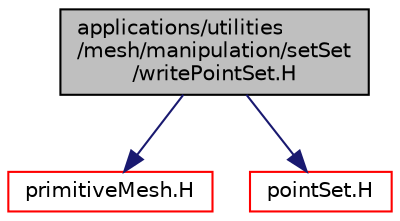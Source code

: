 digraph "applications/utilities/mesh/manipulation/setSet/writePointSet.H"
{
  bgcolor="transparent";
  edge [fontname="Helvetica",fontsize="10",labelfontname="Helvetica",labelfontsize="10"];
  node [fontname="Helvetica",fontsize="10",shape=record];
  Node1 [label="applications/utilities\l/mesh/manipulation/setSet\l/writePointSet.H",height=0.2,width=0.4,color="black", fillcolor="grey75", style="filled", fontcolor="black"];
  Node1 -> Node2 [color="midnightblue",fontsize="10",style="solid",fontname="Helvetica"];
  Node2 [label="primitiveMesh.H",height=0.2,width=0.4,color="red",URL="$a08715.html"];
  Node1 -> Node3 [color="midnightblue",fontsize="10",style="solid",fontname="Helvetica"];
  Node3 [label="pointSet.H",height=0.2,width=0.4,color="red",URL="$a07460.html"];
}
